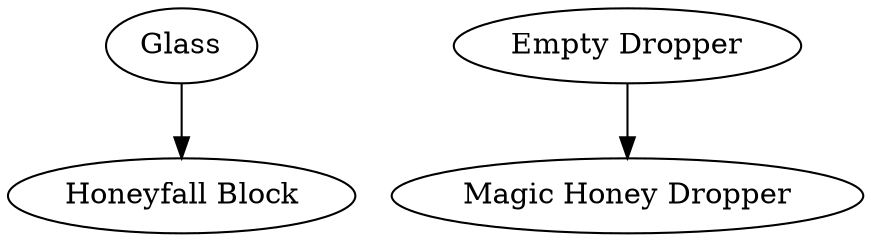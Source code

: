 digraph G {
  "Glass" -> "Honeyfall Block" [color="black"];
  "Empty Dropper" -> "Magic Honey Dropper" [color="black"];
}
